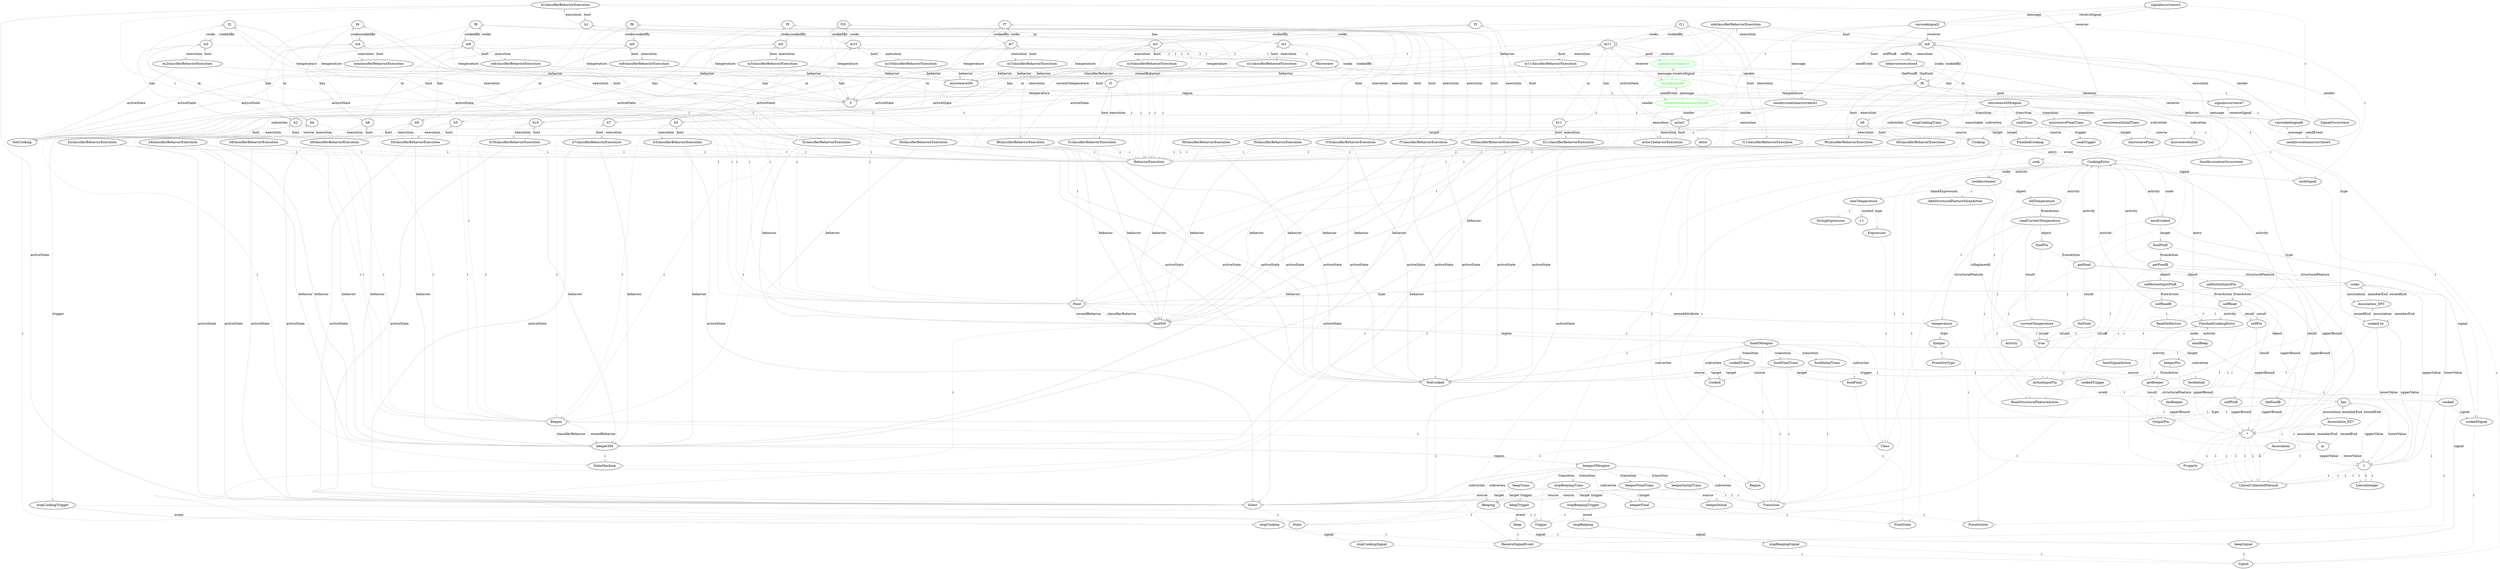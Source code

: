 digraph umlMetamodel {
	"Food" -> "Class" [label="i", color="lightgrey"]
	"Food" -> "foodSM" [label="classifierBehavior", color="grey"]
	"Food" -> "temperature" [label="ownedAttribute", color="grey"]
	"temperature" -> "Property" [label="i", color="lightgrey"]
	"temperature" -> "Integer" [label="type", color="grey"]
	"Integer" -> "PrimitiveType" [label="i", color="lightgrey"]
	"Food" -> "foodSM" [label="ownedBehavior", color="grey"]
	"foodSM" -> "StateMachine" [label="i", color="lightgrey"]
	"foodSM" -> "foodSMregion" [label="region", color="grey"]
	"foodSMregion" -> "Region" [label="i", color="lightgrey"]
	"foodSMregion" -> "foodInitial" [label="subvertex", color="grey"]
	"foodInitial" -> "Pseudostate" [label="i", color="lightgrey"]
	"foodSMregion" -> "foodFinal" [label="subvertex", color="grey"]
	"foodFinal" -> "FinalState" [label="i", color="lightgrey"]
	"foodSMregion" -> "NotCooked" [label="subvertex", color="grey"]
	"NotCooked" -> "State" [label="i", color="lightgrey"]
	"foodSMregion" -> "Cooked" [label="subvertex", color="grey"]
	"Cooked" -> "State" [label="i", color="lightgrey"]
	"foodSMregion" -> "foodInitialTrans" [label="transition", color="grey"]
	"foodInitialTrans" -> "Transition" [label="i", color="lightgrey"]
	"foodInitialTrans" -> "foodInitial" [label="source", color="grey"]
	"foodInitialTrans" -> "NotCooked" [label="target", color="grey"]
	"foodSMregion" -> "foodFinalTrans" [label="transition", color="grey"]
	"foodFinalTrans" -> "Transition" [label="i", color="lightgrey"]
	"foodFinalTrans" -> "Cooked" [label="source", color="grey"]
	"foodFinalTrans" -> "foodFinal" [label="target", color="grey"]
	"foodSMregion" -> "cookedTrans" [label="transition", color="grey"]
	"cookedTrans" -> "Transition" [label="i", color="lightgrey"]
	"cookedTrans" -> "NotCooked" [label="source", color="grey"]
	"cookedTrans" -> "Cooked" [label="target", color="grey"]
	"cookedTrans" -> "cookedTrigger" [label="trigger", color="grey"]
	"cookedTrigger" -> "Trigger" [label="i", color="lightgrey"]
	"cookedTrigger" -> "cooked" [label="event", color="grey"]
	"Microwave" -> "Class" [label="i", color="lightgrey"]
	"Microwave" -> "microwaveSM" [label="classifierBehavior", color="grey"]
	"Microwave" -> "microwaveSM" [label="ownedBehavior", color="grey"]
	"microwaveSM" -> "StateMachine" [label="i", color="lightgrey"]
	"microwaveSM" -> "microwaveSMregion" [label="region", color="grey"]
	"microwaveSMregion" -> "Region" [label="i", color="lightgrey"]
	"microwaveSMregion" -> "microwaveInitial" [label="subvertex", color="grey"]
	"microwaveInitial" -> "Pseudostate" [label="i", color="lightgrey"]
	"microwaveSMregion" -> "microwaveFinal" [label="subvertex", color="grey"]
	"microwaveFinal" -> "FinalState" [label="i", color="lightgrey"]
	"microwaveSMregion" -> "NotCooking" [label="subvertex", color="grey"]
	"NotCooking" -> "State" [label="i", color="lightgrey"]
	"microwaveSMregion" -> "Cooking" [label="subvertex", color="grey"]
	"Cooking" -> "State" [label="i", color="lightgrey"]
	"Cooking" -> "CookingEntry" [label="entry", color="grey"]
	"CookingEntry" -> "cookIncrement" [label="node", color="grey"]
	"cookIncrement" -> "CookingEntry" [label="activity", color="grey"]
	"cookIncrement" -> "AddStructuralFeatureValueAction" [label="i", color="lightgrey"]
	"cookIncrement" -> "true" [label="isReplaceAll", color="grey"]
	"cookIncrement" -> "newTemperature" [label="nameExpression", color="grey"]
	"newTemperature" -> "StringExpression" [label="i", color="lightgrey"]
	"newTemperature" -> "+1" [label="symbol", color="grey"]
	"newTemperature" -> "Expression" [label="type", color="grey"]
	"Expression" -> "Class" [label="i", color="lightgrey"]
	"cookIncrement" -> "oldTemperature" [label="object", color="grey"]
	"oldTemperature" -> "ActionInputPin" [label="i", color="lightgrey"]
	"oldTemperature" -> "readCurrentTemperature" [label="fromAction", color="grey"]
	"readCurrentTemperature" -> "CookingEntry" [label="activity", color="grey"]
	"readCurrentTemperature" -> "ReadStructuralFeatureAction" [label="i", color="lightgrey"]
	"readCurrentTemperature" -> "temperature" [label="structuralFeature", color="grey"]
	"readCurrentTemperature" -> "foodPin" [label="object", color="grey"]
	"foodPin" -> "ActionInputPin" [label="i", color="lightgrey"]
	"foodPin" -> "getFood" [label="fromAction", color="grey"]
	"getFood" -> "CookingEntry" [label="activity", color="grey"]
	"getFood" -> "ReadStructuralFeatureAction" [label="i", color="lightgrey"]
	"getFood" -> "cooks" [label="structuralFeature", color="grey"]
	"getFood" -> "selfActionInputPin" [label="object", color="grey"]
	"selfActionInputPin" -> "ActionInputPin" [label="i", color="lightgrey"]
	"selfActionInputPin" -> "selfRead" [label="fromAction", color="grey"]
	"selfRead" -> "CookingEntry" [label="activity", color="grey"]
	"selfRead" -> "ReadSelfAction" [label="i", color="lightgrey"]
	"selfRead" -> "selfPin" [label="result", color="grey"]
	"selfPin" -> "OutputPin" [label="i", color="lightgrey"]
	"selfPin" -> "true" [label="isLeaf", color="grey"]
	"getFood" -> "theFood" [label="result", color="grey"]
	"theFood" -> "OutputPin" [label="i", color="lightgrey"]
	"theFood" -> "true" [label="isLeaf", color="grey"]
	"readCurrentTemperature" -> "currentTemperature" [label="result", color="grey"]
	"currentTemperature" -> "OutputPin" [label="i", color="lightgrey"]
	"currentTemperature" -> "true" [label="isLeaf", color="grey"]
	"CookingEntry" -> "sendCooked" [label="node", color="grey"]
	"sendCooked" -> "CookingEntry" [label="activity", color="grey"]
	"sendCooked" -> "SendSignalAction" [label="i", color="lightgrey"]
	"sendCooked" -> "cookedSignal" [label="signal", color="grey"]
	"sendCooked" -> "foodPinB" [label="target", color="grey"]
	"foodPinB" -> "ActionInputPin" [label="i", color="lightgrey"]
	"foodPinB" -> "*" [label="upperBound", color="grey"]
	"*" -> "LiteralUnlimitedNatural" [label="i", color="lightgrey"]
	"foodPinB" -> "getFoodB" [label="fromAction", color="grey"]
	"getFoodB" -> "CookingEntry" [label="activity", color="grey"]
	"getFoodB" -> "ReadStructuralFeatureAction" [label="i", color="lightgrey"]
	"getFoodB" -> "cooks" [label="structuralFeature", color="grey"]
	"getFoodB" -> "selfActionInputPinB" [label="object", color="grey"]
	"selfActionInputPinB" -> "ActionInputPin" [label="i", color="lightgrey"]
	"selfActionInputPinB" -> "*" [label="upperBound", color="grey"]
	"*" -> "LiteralUnlimitedNatural" [label="i", color="lightgrey"]
	"selfActionInputPinB" -> "selfReadB" [label="fromAction", color="grey"]
	"selfReadB" -> "CookingEntry" [label="activity", color="grey"]
	"selfReadB" -> "ReadSelfAction" [label="i", color="lightgrey"]
	"selfReadB" -> "selfPinB" [label="result", color="grey"]
	"selfPinB" -> "OutputPin" [label="i", color="lightgrey"]
	"selfPinB" -> "*" [label="upperBound", color="grey"]
	"*" -> "LiteralUnlimitedNatural" [label="i", color="lightgrey"]
	"getFoodB" -> "theFoodB" [label="result", color="grey"]
	"theFoodB" -> "OutputPin" [label="i", color="lightgrey"]
	"theFoodB" -> "*" [label="upperBound", color="grey"]
	"*" -> "LiteralUnlimitedNatural" [label="i", color="lightgrey"]
	"microwaveSMregion" -> "FinishedCooking" [label="subvertex", color="grey"]
	"FinishedCooking" -> "State" [label="i", color="lightgrey"]
	"FinishedCooking" -> "FinishedCookingEntry" [label="entry", color="grey"]
	"FinishedCookingEntry" -> "Activity" [label="i", color="lightgrey"]
	"FinishedCookingEntry" -> "sendBeep" [label="node", color="grey"]
	"sendBeep" -> "FinishedCookingEntry" [label="activity", color="grey"]
	"sendBeep" -> "SendSignalAction" [label="i", color="lightgrey"]
	"sendBeep" -> "beepSignal" [label="signal", color="grey"]
	"sendBeep" -> "beeperPin" [label="target", color="grey"]
	"beeperPin" -> "ActionInputPin" [label="i", color="lightgrey"]
	"beeperPin" -> "*" [label="upperBound", color="grey"]
	"*" -> "LiteralUnlimitedNatural" [label="i", color="lightgrey"]
	"beeperPin" -> "getBeeper" [label="fromAction", color="grey"]
	"getBeeper" -> "FinishedCookingEntry" [label="activity", color="grey"]
	"getBeeper" -> "ReadStructuralFeatureAction" [label="i", color="lightgrey"]
	"getBeeper" -> "has" [label="structuralFeature", color="grey"]
	"getBeeper" -> "selfActionInputPin" [label="object", color="grey"]
	"selfActionInputPin" -> "ActionInputPin" [label="i", color="lightgrey"]
	"selfActionInputPin" -> "*" [label="upperBound", color="grey"]
	"*" -> "LiteralUnlimitedNatural" [label="i", color="lightgrey"]
	"selfActionInputPin" -> "selfRead" [label="fromAction", color="grey"]
	"selfRead" -> "FinishedCookingEntry" [label="activity", color="grey"]
	"selfRead" -> "ReadSelfAction" [label="i", color="lightgrey"]
	"selfRead" -> "selfPin" [label="result", color="grey"]
	"selfPin" -> "OutputPin" [label="i", color="lightgrey"]
	"selfPin" -> "*" [label="upperBound", color="grey"]
	"*" -> "LiteralUnlimitedNatural" [label="i", color="lightgrey"]
	"getBeeper" -> "theBeeper" [label="result", color="grey"]
	"theBeeper" -> "OutputPin" [label="i", color="lightgrey"]
	"theBeeper" -> "*" [label="upperBound", color="grey"]
	"*" -> "LiteralUnlimitedNatural" [label="i", color="lightgrey"]
	"microwaveSMregion" -> "microwaveInitialTrans" [label="transition", color="grey"]
	"microwaveInitialTrans" -> "Transition" [label="i", color="lightgrey"]
	"microwaveInitialTrans" -> "microwaveInitial" [label="source", color="grey"]
	"microwaveInitialTrans" -> "NotCooking" [label="target", color="grey"]
	"microwaveSMregion" -> "microwaveFinalTrans" [label="transition", color="grey"]
	"microwaveFinalTrans" -> "Transition" [label="i", color="lightgrey"]
	"microwaveFinalTrans" -> "FinishedCooking" [label="source", color="grey"]
	"microwaveFinalTrans" -> "microwaveFinal" [label="target", color="grey"]
	"microwaveSMregion" -> "cookTrans" [label="transition", color="grey"]
	"cookTrans" -> "Transition" [label="i", color="lightgrey"]
	"cookTrans" -> "NotCooking" [label="source", color="grey"]
	"cookTrans" -> "Cooking" [label="target", color="grey"]
	"cookTrans" -> "cookTrigger" [label="trigger", color="grey"]
	"cookTrigger" -> "Trigger" [label="i", color="lightgrey"]
	"cookTrigger" -> "cook" [label="event", color="grey"]
	"microwaveSMregion" -> "stopCookingTrans" [label="transition", color="grey"]
	"stopCookingTrans" -> "Transition" [label="i", color="lightgrey"]
	"stopCookingTrans" -> "Cooking" [label="source", color="grey"]
	"stopCookingTrans" -> "FinishedCooking" [label="target", color="grey"]
	"stopCookingTrans" -> "stopCookingTrigger" [label="trigger", color="grey"]
	"stopCookingTrigger" -> "Trigger" [label="i", color="lightgrey"]
	"stopCookingTrigger" -> "stopCooking" [label="event", color="grey"]
	"Beeper" -> "Class" [label="i", color="lightgrey"]
	"Beeper" -> "beeperSM" [label="classifierBehavior", color="grey"]
	"Beeper" -> "beeperSM" [label="ownedBehavior", color="grey"]
	"beeperSM" -> "StateMachine" [label="i", color="lightgrey"]
	"beeperSM" -> "beeperSMregion" [label="region", color="grey"]
	"beeperSMregion" -> "Region" [label="i", color="lightgrey"]
	"beeperSMregion" -> "beeperInitial" [label="subvertex", color="grey"]
	"beeperInitial" -> "Pseudostate" [label="i", color="lightgrey"]
	"beeperSMregion" -> "beeperFinal" [label="subvertex", color="grey"]
	"beeperFinal" -> "FinalState" [label="i", color="lightgrey"]
	"beeperSMregion" -> "Silent" [label="subvertex", color="grey"]
	"Silent" -> "State" [label="i", color="lightgrey"]
	"beeperSMregion" -> "Beeping" [label="subvertex", color="grey"]
	"Beeping" -> "State" [label="i", color="lightgrey"]
	"beeperSMregion" -> "beeperInitialTrans" [label="transition", color="grey"]
	"beeperInitialTrans" -> "Transition" [label="i", color="lightgrey"]
	"beeperInitialTrans" -> "beeperInitial" [label="source", color="grey"]
	"beeperInitialTrans" -> "Silent" [label="target", color="grey"]
	"beeperSMregion" -> "beeperFinalTrans" [label="transition", color="grey"]
	"beeperFinalTrans" -> "Transition" [label="i", color="lightgrey"]
	"beeperFinalTrans" -> "Silent" [label="source", color="grey"]
	"beeperFinalTrans" -> "beeperFinal" [label="target", color="grey"]
	"beeperSMregion" -> "beepTrans" [label="transition", color="grey"]
	"beepTrans" -> "Transition" [label="i", color="lightgrey"]
	"beepTrans" -> "Silent" [label="source", color="grey"]
	"beepTrans" -> "Beeping" [label="target", color="grey"]
	"beepTrans" -> "beepTrigger" [label="trigger", color="grey"]
	"beepTrigger" -> "Trigger" [label="i", color="lightgrey"]
	"beepTrigger" -> "beep" [label="event", color="grey"]
	"beeperSMregion" -> "stopBeepingTrans" [label="transition", color="grey"]
	"stopBeepingTrans" -> "Transition" [label="i", color="lightgrey"]
	"stopBeepingTrans" -> "Beeping" [label="source", color="grey"]
	"stopBeepingTrans" -> "Silent" [label="target", color="grey"]
	"stopBeepingTrans" -> "stopBeepingTrigger" [label="trigger", color="grey"]
	"stopBeepingTrigger" -> "Trigger" [label="i", color="lightgrey"]
	"stopBeepingTrigger" -> "stopBeeping" [label="event", color="grey"]
	"cooked" -> "ReceiveSignalEvent" [label="i", color="lightgrey"]
	"cooked" -> "cookedSignal" [label="signal", color="grey"]
	"cookedSignal" -> "Signal" [label="i", color="lightgrey"]
	"stopCooking" -> "ReceiveSignalEvent" [label="i", color="lightgrey"]
	"stopCooking" -> "stopCookingSignal" [label="signal", color="grey"]
	"stopCookingSignal" -> "Signal" [label="i", color="lightgrey"]
	"cook" -> "ReceiveSignalEvent" [label="i", color="lightgrey"]
	"cook" -> "cookSignal" [label="signal", color="grey"]
	"cookSignal" -> "Signal" [label="i", color="lightgrey"]
	"stopBeeping" -> "ReceiveSignalEvent" [label="i", color="lightgrey"]
	"stopBeeping" -> "stopBeepingSignal" [label="signal", color="grey"]
	"stopBeepingSignal" -> "Signal" [label="i", color="lightgrey"]
	"beep" -> "ReceiveSignalEvent" [label="i", color="lightgrey"]
	"beep" -> "beepSignal" [label="signal", color="grey"]
	"beepSignal" -> "Signal" [label="i", color="lightgrey"]
	"Association_DP3" -> "Association" [label="i", color="lightgrey"]
	"Association_DP3" -> "cooks" [label="memberEnd", color="grey"]
	"Association_DP3" -> "cooked by" [label="memberEnd", color="grey"]
	"Association_DP3" -> "cooks" [label="ownedEnd", color="grey"]
	"cooks" -> "Property" [label="i", color="lightgrey"]
	"cooks" -> "Food" [label="type", color="grey"]
	"cooks" -> "Association_DP3" [label="association", color="grey"]
	"cooks" -> "1" [label="upperValue", color="grey"]
	"1" -> "LiteralUnlimitedNatural" [label="i", color="lightgrey"]
	"cooks" -> "1" [label="lowerValue", color="grey"]
	"1" -> "LiteralInteger" [label="i", color="lightgrey"]
	"Association_DP3" -> "cooked by" [label="ownedEnd", color="grey"]
	"cooked by" -> "Property" [label="i", color="lightgrey"]
	"cooked by" -> "Microwave" [label="type", color="grey"]
	"cooked by" -> "Association_DP3" [label="association", color="grey"]
	"cooked by" -> "1" [label="upperValue", color="grey"]
	"1" -> "LiteralUnlimitedNatural" [label="i", color="lightgrey"]
	"cooked by" -> "1" [label="lowerValue", color="grey"]
	"1" -> "LiteralInteger" [label="i", color="lightgrey"]
	"Association_EE7" -> "Association" [label="i", color="lightgrey"]
	"Association_EE7" -> "has" [label="memberEnd", color="grey"]
	"Association_EE7" -> "in" [label="memberEnd", color="grey"]
	"Association_EE7" -> "has" [label="ownedEnd", color="grey"]
	"has" -> "Property" [label="i", color="lightgrey"]
	"has" -> "Beeper" [label="type", color="grey"]
	"has" -> "Association_EE7" [label="association", color="grey"]
	"has" -> "1" [label="upperValue", color="grey"]
	"1" -> "LiteralUnlimitedNatural" [label="i", color="lightgrey"]
	"has" -> "1" [label="lowerValue", color="grey"]
	"1" -> "LiteralInteger" [label="i", color="lightgrey"]
	"Association_EE7" -> "in" [label="ownedEnd", color="grey"]
	"in" -> "Property" [label="i", color="lightgrey"]
	"in" -> "Microwave" [label="type", color="grey"]
	"in" -> "Association_EE7" [label="association", color="grey"]
	"in" -> "1" [label="upperValue", color="grey"]
	"1" -> "LiteralUnlimitedNatural" [label="i", color="lightgrey"]
	"in" -> "1" [label="lowerValue", color="grey"]
	"1" -> "LiteralInteger" [label="i", color="lightgrey"]
	"m1" -> "Microwave" [label="i", color="lightgrey"]
	"m1classifierBehaviorExecution" -> "BehaviorExecution" [label="i", color="lightgrey"]
	"m1" -> "m1classifierBehaviorExecution" [label="execution", color="grey"]
	"m1classifierBehaviorExecution" -> "m1" [label="host", color="grey"]
	"m1classifierBehaviorExecution" -> "microwaveSM" [label="behavior", color="grey"]
	"m1classifierBehaviorExecution" -> "NotCooking" [label="activeState", color="grey"]
	"f1" -> "Food" [label="i", color="lightgrey"]
	"f1classifierBehaviorExecution" -> "BehaviorExecution" [label="i", color="lightgrey"]
	"f1" -> "f1classifierBehaviorExecution" [label="execution", color="grey"]
	"f1classifierBehaviorExecution" -> "f1" [label="host", color="grey"]
	"f1classifierBehaviorExecution" -> "foodSM" [label="behavior", color="grey"]
	"f1classifierBehaviorExecution" -> "NotCooked" [label="activeState", color="grey"]
	"f1" -> "3" [label="temperature", color="grey"]
	"b1" -> "Beeper" [label="i", color="lightgrey"]
	"b1classifierBehaviorExecution" -> "BehaviorExecution" [label="i", color="lightgrey"]
	"b1" -> "b1classifierBehaviorExecution" [label="execution", color="grey"]
	"b1classifierBehaviorExecution" -> "b1" [label="host", color="grey"]
	"b1classifierBehaviorExecution" -> "beeperSM" [label="behavior", color="grey"]
	"b1classifierBehaviorExecution" -> "Silent" [label="activeState", color="grey"]
	"m1" -> "f1" [label="cooks", color="grey"]
	"f1" -> "m1" [label="cookedBy", color="grey"]
	"m1" -> "b1" [label="has", color="grey"]
	"b1" -> "m1" [label="in", color="grey"]
	"m2" -> "Microwave" [label="i", color="lightgrey"]
	"m2classifierBehaviorExecution" -> "BehaviorExecution" [label="i", color="lightgrey"]
	"m2" -> "m2classifierBehaviorExecution" [label="execution", color="grey"]
	"m2classifierBehaviorExecution" -> "m2" [label="host", color="grey"]
	"m2classifierBehaviorExecution" -> "microwaveSM" [label="behavior", color="grey"]
	"m2classifierBehaviorExecution" -> "NotCooking" [label="activeState", color="grey"]
	"f2" -> "Food" [label="i", color="lightgrey"]
	"f2classifierBehaviorExecution" -> "BehaviorExecution" [label="i", color="lightgrey"]
	"f2" -> "f2classifierBehaviorExecution" [label="execution", color="grey"]
	"f2classifierBehaviorExecution" -> "f2" [label="host", color="grey"]
	"f2classifierBehaviorExecution" -> "foodSM" [label="behavior", color="grey"]
	"f2classifierBehaviorExecution" -> "NotCooked" [label="activeState", color="grey"]
	"f2" -> "3" [label="temperature", color="grey"]
	"b2" -> "Beeper" [label="i", color="lightgrey"]
	"b2classifierBehaviorExecution" -> "BehaviorExecution" [label="i", color="lightgrey"]
	"b2" -> "b2classifierBehaviorExecution" [label="execution", color="grey"]
	"b2classifierBehaviorExecution" -> "b2" [label="host", color="grey"]
	"b2classifierBehaviorExecution" -> "beeperSM" [label="behavior", color="grey"]
	"b2classifierBehaviorExecution" -> "Silent" [label="activeState", color="grey"]
	"m2" -> "f2" [label="cooks", color="grey"]
	"f2" -> "m2" [label="cookedBy", color="grey"]
	"m2" -> "b2" [label="has", color="grey"]
	"b2" -> "m2" [label="in", color="grey"]
	"m3" -> "Microwave" [label="i", color="lightgrey"]
	"m3classifierBehaviorExecution" -> "BehaviorExecution" [label="i", color="lightgrey"]
	"m3" -> "m3classifierBehaviorExecution" [label="execution", color="grey"]
	"m3classifierBehaviorExecution" -> "m3" [label="host", color="grey"]
	"m3classifierBehaviorExecution" -> "microwaveSM" [label="behavior", color="grey"]
	"m3classifierBehaviorExecution" -> "NotCooking" [label="activeState", color="grey"]
	"f3" -> "Food" [label="i", color="lightgrey"]
	"f3classifierBehaviorExecution" -> "BehaviorExecution" [label="i", color="lightgrey"]
	"f3" -> "f3classifierBehaviorExecution" [label="execution", color="grey"]
	"f3classifierBehaviorExecution" -> "f3" [label="host", color="grey"]
	"f3classifierBehaviorExecution" -> "foodSM" [label="behavior", color="grey"]
	"f3classifierBehaviorExecution" -> "NotCooked" [label="activeState", color="grey"]
	"f3" -> "3" [label="temperature", color="grey"]
	"b3" -> "Beeper" [label="i", color="lightgrey"]
	"b3classifierBehaviorExecution" -> "BehaviorExecution" [label="i", color="lightgrey"]
	"b3" -> "b3classifierBehaviorExecution" [label="execution", color="grey"]
	"b3classifierBehaviorExecution" -> "b3" [label="host", color="grey"]
	"b3classifierBehaviorExecution" -> "beeperSM" [label="behavior", color="grey"]
	"b3classifierBehaviorExecution" -> "Silent" [label="activeState", color="grey"]
	"m3" -> "f3" [label="cooks", color="grey"]
	"f3" -> "m3" [label="cookedBy", color="grey"]
	"m3" -> "b3" [label="has", color="grey"]
	"b3" -> "m3" [label="in", color="grey"]
	"m4" -> "Microwave" [label="i", color="lightgrey"]
	"m4classifierBehaviorExecution" -> "BehaviorExecution" [label="i", color="lightgrey"]
	"m4" -> "m4classifierBehaviorExecution" [label="execution", color="grey"]
	"m4classifierBehaviorExecution" -> "m4" [label="host", color="grey"]
	"m4classifierBehaviorExecution" -> "microwaveSM" [label="behavior", color="grey"]
	"m4classifierBehaviorExecution" -> "NotCooking" [label="activeState", color="grey"]
	"f4" -> "Food" [label="i", color="lightgrey"]
	"f4classifierBehaviorExecution" -> "BehaviorExecution" [label="i", color="lightgrey"]
	"f4" -> "f4classifierBehaviorExecution" [label="execution", color="grey"]
	"f4classifierBehaviorExecution" -> "f4" [label="host", color="grey"]
	"f4classifierBehaviorExecution" -> "foodSM" [label="behavior", color="grey"]
	"f4classifierBehaviorExecution" -> "NotCooked" [label="activeState", color="grey"]
	"f4" -> "3" [label="temperature", color="grey"]
	"b4" -> "Beeper" [label="i", color="lightgrey"]
	"b4classifierBehaviorExecution" -> "BehaviorExecution" [label="i", color="lightgrey"]
	"b4" -> "b4classifierBehaviorExecution" [label="execution", color="grey"]
	"b4classifierBehaviorExecution" -> "b4" [label="host", color="grey"]
	"b4classifierBehaviorExecution" -> "beeperSM" [label="behavior", color="grey"]
	"b4classifierBehaviorExecution" -> "Silent" [label="activeState", color="grey"]
	"m4" -> "f4" [label="cooks", color="grey"]
	"f4" -> "m4" [label="cookedBy", color="grey"]
	"m4" -> "b4" [label="has", color="grey"]
	"b4" -> "m4" [label="in", color="grey"]
	"m5" -> "Microwave" [label="i", color="lightgrey"]
	"m5classifierBehaviorExecution" -> "BehaviorExecution" [label="i", color="lightgrey"]
	"m5" -> "m5classifierBehaviorExecution" [label="execution", color="grey"]
	"m5classifierBehaviorExecution" -> "m5" [label="host", color="grey"]
	"m5classifierBehaviorExecution" -> "microwaveSM" [label="behavior", color="grey"]
	"m5classifierBehaviorExecution" -> "NotCooking" [label="activeState", color="grey"]
	"f5" -> "Food" [label="i", color="lightgrey"]
	"f5classifierBehaviorExecution" -> "BehaviorExecution" [label="i", color="lightgrey"]
	"f5" -> "f5classifierBehaviorExecution" [label="execution", color="grey"]
	"f5classifierBehaviorExecution" -> "f5" [label="host", color="grey"]
	"f5classifierBehaviorExecution" -> "foodSM" [label="behavior", color="grey"]
	"f5classifierBehaviorExecution" -> "NotCooked" [label="activeState", color="grey"]
	"f5" -> "3" [label="temperature", color="grey"]
	"b5" -> "Beeper" [label="i", color="lightgrey"]
	"b5classifierBehaviorExecution" -> "BehaviorExecution" [label="i", color="lightgrey"]
	"b5" -> "b5classifierBehaviorExecution" [label="execution", color="grey"]
	"b5classifierBehaviorExecution" -> "b5" [label="host", color="grey"]
	"b5classifierBehaviorExecution" -> "beeperSM" [label="behavior", color="grey"]
	"b5classifierBehaviorExecution" -> "Silent" [label="activeState", color="grey"]
	"m5" -> "f5" [label="cooks", color="grey"]
	"f5" -> "m5" [label="cookedBy", color="grey"]
	"m5" -> "b5" [label="has", color="grey"]
	"b5" -> "m5" [label="in", color="grey"]
	"m6" -> "Microwave" [label="i", color="lightgrey"]
	"m6" -> "m6classifierBehaviorExecution" [label="execution", color="grey"]
	"m6classifierBehaviorExecution" -> "m6" [label="host", color="grey"]
	"m6classifierBehaviorExecution" -> "microwaveSM" [label="behavior", color="grey"]
	"f6" -> "Food" [label="i", color="lightgrey"]
	"f6classifierBehaviorExecution" -> "BehaviorExecution" [label="i", color="lightgrey"]
	"f6" -> "f6classifierBehaviorExecution" [label="execution", color="grey"]
	"f6classifierBehaviorExecution" -> "f6" [label="host", color="grey"]
	"f6classifierBehaviorExecution" -> "foodSM" [label="behavior", color="grey"]
	"f6classifierBehaviorExecution" -> "NotCooked" [label="activeState", color="grey"]
	"f6" -> "3" [label="temperature", color="grey"]
	"b6" -> "Beeper" [label="i", color="lightgrey"]
	"b6classifierBehaviorExecution" -> "BehaviorExecution" [label="i", color="lightgrey"]
	"b6" -> "b6classifierBehaviorExecution" [label="execution", color="grey"]
	"b6classifierBehaviorExecution" -> "b6" [label="host", color="grey"]
	"b6classifierBehaviorExecution" -> "beeperSM" [label="behavior", color="grey"]
	"b6classifierBehaviorExecution" -> "Silent" [label="activeState", color="grey"]
	"m6" -> "f6" [label="cooks", color="grey"]
	"f6" -> "m6" [label="cookedBy", color="grey"]
	"m6" -> "b6" [label="has", color="grey"]
	"b6" -> "m6" [label="in", color="grey"]
	"m7" -> "Microwave" [label="i", color="lightgrey"]
	"m7classifierBehaviorExecution" -> "BehaviorExecution" [label="i", color="lightgrey"]
	"m7" -> "m7classifierBehaviorExecution" [label="execution", color="grey"]
	"m7classifierBehaviorExecution" -> "m7" [label="host", color="grey"]
	"m7classifierBehaviorExecution" -> "microwaveSM" [label="behavior", color="grey"]
	"m7classifierBehaviorExecution" -> "NotCooking" [label="activeState", color="grey"]
	"f7" -> "Food" [label="i", color="lightgrey"]
	"f7classifierBehaviorExecution" -> "BehaviorExecution" [label="i", color="lightgrey"]
	"f7" -> "f7classifierBehaviorExecution" [label="execution", color="grey"]
	"f7classifierBehaviorExecution" -> "f7" [label="host", color="grey"]
	"f7classifierBehaviorExecution" -> "foodSM" [label="behavior", color="grey"]
	"f7classifierBehaviorExecution" -> "NotCooked" [label="activeState", color="grey"]
	"f7" -> "3" [label="temperature", color="grey"]
	"b7" -> "Beeper" [label="i", color="lightgrey"]
	"b7classifierBehaviorExecution" -> "BehaviorExecution" [label="i", color="lightgrey"]
	"b7" -> "b7classifierBehaviorExecution" [label="execution", color="grey"]
	"b7classifierBehaviorExecution" -> "b7" [label="host", color="grey"]
	"b7classifierBehaviorExecution" -> "beeperSM" [label="behavior", color="grey"]
	"b7classifierBehaviorExecution" -> "Silent" [label="activeState", color="grey"]
	"m7" -> "f7" [label="cooks", color="grey"]
	"f7" -> "m7" [label="cookedBy", color="grey"]
	"m7" -> "b7" [label="has", color="grey"]
	"b7" -> "m7" [label="in", color="grey"]
	"m8" -> "Microwave" [label="i", color="lightgrey"]
	"m8classifierBehaviorExecution" -> "BehaviorExecution" [label="i", color="lightgrey"]
	"m8" -> "m8classifierBehaviorExecution" [label="execution", color="grey"]
	"m8classifierBehaviorExecution" -> "m8" [label="host", color="grey"]
	"m8classifierBehaviorExecution" -> "microwaveSM" [label="behavior", color="grey"]
	"m8classifierBehaviorExecution" -> "NotCooking" [label="activeState", color="grey"]
	"f8" -> "Food" [label="i", color="lightgrey"]
	"f8classifierBehaviorExecution" -> "BehaviorExecution" [label="i", color="lightgrey"]
	"f8" -> "f8classifierBehaviorExecution" [label="execution", color="grey"]
	"f8classifierBehaviorExecution" -> "f8" [label="host", color="grey"]
	"f8classifierBehaviorExecution" -> "foodSM" [label="behavior", color="grey"]
	"f8classifierBehaviorExecution" -> "NotCooked" [label="activeState", color="grey"]
	"f8" -> "3" [label="temperature", color="grey"]
	"b8" -> "Beeper" [label="i", color="lightgrey"]
	"b8classifierBehaviorExecution" -> "BehaviorExecution" [label="i", color="lightgrey"]
	"b8" -> "b8classifierBehaviorExecution" [label="execution", color="grey"]
	"b8classifierBehaviorExecution" -> "b8" [label="host", color="grey"]
	"b8classifierBehaviorExecution" -> "beeperSM" [label="behavior", color="grey"]
	"b8classifierBehaviorExecution" -> "Silent" [label="activeState", color="grey"]
	"m8" -> "f8" [label="cooks", color="grey"]
	"f8" -> "m8" [label="cookedBy", color="grey"]
	"m8" -> "b8" [label="has", color="grey"]
	"b8" -> "m8" [label="in", color="grey"]
	"m9" -> "Microwave" [label="i", color="lightgrey"]
	"m9classifierBehaviorExecution" -> "BehaviorExecution" [label="i", color="lightgrey"]
	"m9" -> "m9classifierBehaviorExecution" [label="execution", color="grey"]
	"m9classifierBehaviorExecution" -> "m9" [label="host", color="grey"]
	"m9classifierBehaviorExecution" -> "microwaveSM" [label="behavior", color="grey"]
	"m9classifierBehaviorExecution" -> "NotCooking" [label="activeState", color="grey"]
	"f9" -> "Food" [label="i", color="lightgrey"]
	"f9classifierBehaviorExecution" -> "BehaviorExecution" [label="i", color="lightgrey"]
	"f9" -> "f9classifierBehaviorExecution" [label="execution", color="grey"]
	"f9classifierBehaviorExecution" -> "f9" [label="host", color="grey"]
	"f9classifierBehaviorExecution" -> "foodSM" [label="behavior", color="grey"]
	"f9classifierBehaviorExecution" -> "NotCooked" [label="activeState", color="grey"]
	"f9" -> "3" [label="temperature", color="grey"]
	"b9" -> "Beeper" [label="i", color="lightgrey"]
	"b9classifierBehaviorExecution" -> "BehaviorExecution" [label="i", color="lightgrey"]
	"b9" -> "b9classifierBehaviorExecution" [label="execution", color="grey"]
	"b9classifierBehaviorExecution" -> "b9" [label="host", color="grey"]
	"b9classifierBehaviorExecution" -> "beeperSM" [label="behavior", color="grey"]
	"b9classifierBehaviorExecution" -> "Silent" [label="activeState", color="grey"]
	"m9" -> "f9" [label="cooks", color="grey"]
	"f9" -> "m9" [label="cookedBy", color="grey"]
	"m9" -> "b9" [label="has", color="grey"]
	"b9" -> "m9" [label="in", color="grey"]
	"m10" -> "Microwave" [label="i", color="lightgrey"]
	"m10classifierBehaviorExecution" -> "BehaviorExecution" [label="i", color="lightgrey"]
	"m10" -> "m10classifierBehaviorExecution" [label="execution", color="grey"]
	"m10classifierBehaviorExecution" -> "m10" [label="host", color="grey"]
	"m10classifierBehaviorExecution" -> "microwaveSM" [label="behavior", color="grey"]
	"m10classifierBehaviorExecution" -> "NotCooking" [label="activeState", color="grey"]
	"f10" -> "Food" [label="i", color="lightgrey"]
	"f10classifierBehaviorExecution" -> "BehaviorExecution" [label="i", color="lightgrey"]
	"f10" -> "f10classifierBehaviorExecution" [label="execution", color="grey"]
	"f10classifierBehaviorExecution" -> "f10" [label="host", color="grey"]
	"f10classifierBehaviorExecution" -> "foodSM" [label="behavior", color="grey"]
	"f10classifierBehaviorExecution" -> "NotCooked" [label="activeState", color="grey"]
	"f10" -> "3" [label="temperature", color="grey"]
	"b10" -> "Beeper" [label="i", color="lightgrey"]
	"b10classifierBehaviorExecution" -> "BehaviorExecution" [label="i", color="lightgrey"]
	"b10" -> "b10classifierBehaviorExecution" [label="execution", color="grey"]
	"b10classifierBehaviorExecution" -> "b10" [label="host", color="grey"]
	"b10classifierBehaviorExecution" -> "beeperSM" [label="behavior", color="grey"]
	"b10classifierBehaviorExecution" -> "Silent" [label="activeState", color="grey"]
	"m10" -> "f10" [label="cooks", color="grey"]
	"f10" -> "m10" [label="cookedBy", color="grey"]
	"m10" -> "b10" [label="has", color="grey"]
	"b10" -> "m10" [label="in", color="grey"]
	"m11" -> "Microwave" [label="i", color="lightgrey"]
	"m11classifierBehaviorExecution" -> "BehaviorExecution" [label="i", color="lightgrey"]
	"m11" -> "m11classifierBehaviorExecution" [label="execution", color="grey"]
	"m11classifierBehaviorExecution" -> "m11" [label="host", color="grey"]
	"m11classifierBehaviorExecution" -> "microwaveSM" [label="behavior", color="grey"]
	"m11classifierBehaviorExecution" -> "NotCooking" [label="activeState", color="grey"]
	"f11" -> "Food" [label="i", color="lightgrey"]
	"f11classifierBehaviorExecution" -> "BehaviorExecution" [label="i", color="lightgrey"]
	"f11" -> "f11classifierBehaviorExecution" [label="execution", color="grey"]
	"f11classifierBehaviorExecution" -> "f11" [label="host", color="grey"]
	"f11classifierBehaviorExecution" -> "foodSM" [label="behavior", color="grey"]
	"f11classifierBehaviorExecution" -> "NotCooked" [label="activeState", color="grey"]
	"f11" -> "3" [label="temperature", color="grey"]
	"b11" -> "Beeper" [label="i", color="lightgrey"]
	"b11classifierBehaviorExecution" -> "BehaviorExecution" [label="i", color="lightgrey"]
	"b11" -> "b11classifierBehaviorExecution" [label="execution", color="grey"]
	"b11classifierBehaviorExecution" -> "b11" [label="host", color="grey"]
	"b11classifierBehaviorExecution" -> "beeperSM" [label="behavior", color="grey"]
	"b11classifierBehaviorExecution" -> "Silent" [label="activeState", color="grey"]
	"m11" -> "f11" [label="cooks", color="grey"]
	"f11" -> "m11" [label="cookedBy", color="grey"]
	"m11" -> "b11" [label="has", color="grey"]
	"b11" -> "m11" [label="in", color="grey"]
	"actor1" -> "Actor" [label="i", color="lightgrey"]
	"actor1behaviorExecution" -> "BehaviorExecution" [label="i", color="lightgrey"]
	"actor1" -> "actor1behaviorExecution" [label="execution", color="grey"]
	"actor1behaviorExecution" -> "actor1" [label="host", color="grey"]
	"sendinvocationoccurrence1" -> "SendInvocationOccurrence" [label="i", color="lightgrey"]
	"sendinvocationoccurrence1" -> "varcooksignal2" [label="message", color="grey"]
	"varcooksignal2" -> "sendinvocationoccurrence1" [label="sendEvent", color="grey"]
	"varcooksignal2" -> "signaloccurrence3" [label="receiveSignal", color="grey"]
	"signaloccurrence3" -> "varcooksignal2" [label="message", color="grey"]
	"signaloccurrence3" -> "SignalOccurrence" [label="i", color="lightgrey"]
	"varcooksignal2" -> "cookSignal" [label="i", color="lightgrey"]
	"signaloccurrence3" -> "m6" [label="receiver", color="grey"]
	"varcooksignal2" -> "actor1" [label="sender", color="grey"]
	"sendinvocationoccurrence1" -> "actor1" [label="sender", color="grey"]
	"varcooksignal2" -> "m6" [label="receiver", color="grey"]
	"sendinvocationoccurrence1" -> "actor1behaviorExecution" [label="execution", color="grey"]
	"m6classifierBehaviorExecution" -> "Cooking" [label="activeState", color="grey"]
	"behaviorexecution4" -> "CookingEntry" [label="behavior", color="grey"]
	"behaviorexecution4" -> "BehaviorExecution" [label="i", color="lightgrey"]
	"behaviorexecution4" -> "m6" [label="host", color="grey"]
	"m6" -> "behaviorexecution4" [label="execution", color="grey"]
	"behaviorexecution4" -> "cookIncrement" [label="executable", color="grey"]
	"m6classifierBehaviorExecution" -> "BehaviorExecution" [label="i", color="lightgrey"]
	"behaviorexecution4" -> "m6" [label="selfPinB", color="grey"]
	"behaviorexecution4" -> "f6" [label="theFoodB", color="grey"]
	"signaloccurrence7" -> "varcookedsignal6" [label="message", color="grey"]
	"varcookedsignal6" -> "signaloccurrence7" [label="receiveSignal", color="grey"]
	"varcookedsignal6" -> "sendinvocationoccurrence5" [label="sendEvent", color="grey"]
	"sendinvocationoccurrence5" -> "varcookedsignal6" [label="message", color="grey"]
	"signaloccurrence7" -> "SignalOccurrence" [label="i", color="lightgrey"]
	"sendinvocationoccurrence5" -> "SendInvocationOccurrence" [label="i", color="lightgrey"]
	"CookingEntry" -> "Activity" [label="i", color="lightgrey"]
	"varcookedsignal6" -> "f6" [label="receiver", color="grey"]
	"sendinvocationoccurrence5" -> "m6classifierBehaviorExecution" [label="execution", color="grey"]
	"sendinvocationoccurrence5" -> "m6" [label="sender", color="grey"]
	"f6" -> "signaloccurrence7" [label="pool", color="grey"]
	"signaloccurrence7" -> "f6" [label="receiver", color="grey"]
	"varcookedsignal6" -> "cookedSignal" [label="i", color="lightgrey"]
	"varcookedsignal6" -> "m6" [label="sender", color="grey"]
	"behaviorexecution4" -> "m6" [label="selfPin", color="grey"]
	"behaviorexecution4" -> "f6" [label="theFood", color="grey"]
	"behaviorexecution4" -> "3" [label="currentTemperature", color="grey"]
	"sendinvocationoccurrence8" -> "SendInvocationOccurrence" [label="i", color="lightgrey"]
	"sendinvocationoccurrence8" [color="green", fontcolor="green"]
	"sendinvocationoccurrence8" -> "varcooksignal9" [label="message", color="grey"]
	"sendinvocationoccurrence8" [color="green", fontcolor="green"]
	"varcooksignal9" [color="green", fontcolor="green"]
	"varcooksignal9" -> "sendinvocationoccurrence8" [label="sendEvent", color="grey"]
	"varcooksignal9" [color="green", fontcolor="green"]
	"sendinvocationoccurrence8" [color="green", fontcolor="green"]
	"varcooksignal9" -> "signaloccurrence10" [label="receiveSignal", color="grey"]
	"varcooksignal9" [color="green", fontcolor="green"]
	"signaloccurrence10" [color="green", fontcolor="green"]
	"signaloccurrence10" -> "varcooksignal9" [label="message", color="grey"]
	"signaloccurrence10" [color="green", fontcolor="green"]
	"varcooksignal9" [color="green", fontcolor="green"]
	"signaloccurrence10" -> "SignalOccurrence" [label="i", color="lightgrey"]
	"signaloccurrence10" [color="green", fontcolor="green"]
	"varcooksignal9" -> "cookSignal" [label="i", color="lightgrey"]
	"varcooksignal9" [color="green", fontcolor="green"]
	"signaloccurrence10" -> "m11" [label="receiver", color="grey"]
	"signaloccurrence10" [color="green", fontcolor="green"]
	"m11" -> "signaloccurrence10" [label="pool", color="grey"]
	"signaloccurrence10" [color="green", fontcolor="green"]
	"varcooksignal9" -> "actor1" [label="sender", color="grey"]
	"varcooksignal9" [color="green", fontcolor="green"]
	"sendinvocationoccurrence8" -> "actor1" [label="sender", color="grey"]
	"sendinvocationoccurrence8" [color="green", fontcolor="green"]
	"varcooksignal9" -> "m11" [label="receiver", color="grey"]
	"varcooksignal9" [color="green", fontcolor="green"]
	"sendinvocationoccurrence8" -> "actor1behaviorExecution" [label="execution", color="grey"]
	"sendinvocationoccurrence8" [color="green", fontcolor="green"]
}
